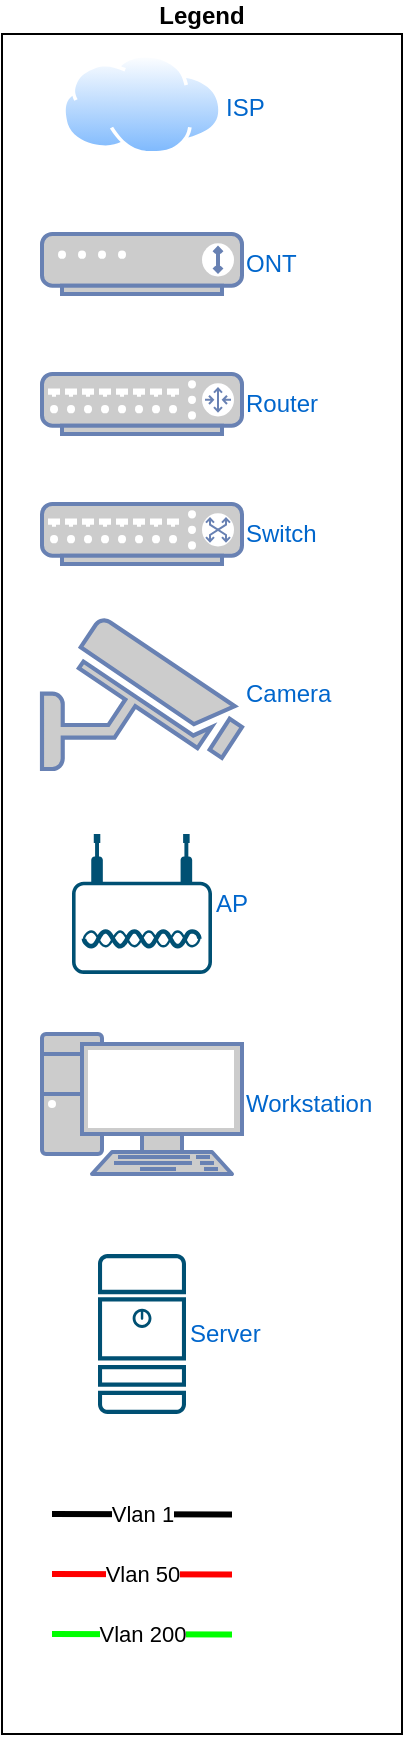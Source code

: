 <mxfile version="22.1.2" type="device">
  <diagram name="Page-1" id="eT0Ean7KH-sbOHMaBbw0">
    <mxGraphModel dx="1434" dy="776" grid="1" gridSize="10" guides="1" tooltips="1" connect="1" arrows="1" fold="1" page="1" pageScale="1" pageWidth="850" pageHeight="1100" math="0" shadow="0">
      <root>
        <mxCell id="0" />
        <mxCell id="1" parent="0" />
        <mxCell id="Kp_vYzGjNW8o70z0-AuJ-38" value="Legend" style="rounded=0;whiteSpace=wrap;html=1;labelPosition=center;verticalLabelPosition=top;align=center;verticalAlign=bottom;fontStyle=1" parent="1" vertex="1">
          <mxGeometry x="20" y="30" width="200" height="850" as="geometry" />
        </mxCell>
        <mxCell id="Kp_vYzGjNW8o70z0-AuJ-1" value="ISP" style="image;aspect=fixed;perimeter=ellipsePerimeter;html=1;align=left;shadow=0;dashed=0;spacingTop=3;image=img/lib/active_directory/internet_cloud.svg;labelPosition=right;verticalLabelPosition=middle;verticalAlign=middle;fontColor=#0066CC;" parent="1" vertex="1">
          <mxGeometry x="50" y="40" width="80" height="50.4" as="geometry" />
        </mxCell>
        <mxCell id="Kp_vYzGjNW8o70z0-AuJ-2" value="ONT" style="fontColor=#0066CC;verticalAlign=middle;verticalLabelPosition=middle;labelPosition=right;align=left;html=1;outlineConnect=0;fillColor=#CCCCCC;strokeColor=#6881B3;gradientColor=none;gradientDirection=north;strokeWidth=2;shape=mxgraph.networks.modem;" parent="1" vertex="1">
          <mxGeometry x="40" y="130" width="100" height="30" as="geometry" />
        </mxCell>
        <mxCell id="Kp_vYzGjNW8o70z0-AuJ-3" value="Router" style="fontColor=#0066CC;verticalAlign=middle;verticalLabelPosition=middle;labelPosition=right;align=left;html=1;outlineConnect=0;fillColor=#CCCCCC;strokeColor=#6881B3;gradientColor=none;gradientDirection=north;strokeWidth=2;shape=mxgraph.networks.router;" parent="1" vertex="1">
          <mxGeometry x="40" y="200" width="100" height="30" as="geometry" />
        </mxCell>
        <mxCell id="Kp_vYzGjNW8o70z0-AuJ-4" value="Switch" style="fontColor=#0066CC;verticalAlign=middle;verticalLabelPosition=middle;labelPosition=right;align=left;html=1;outlineConnect=0;fillColor=#CCCCCC;strokeColor=#6881B3;gradientColor=none;gradientDirection=north;strokeWidth=2;shape=mxgraph.networks.switch;" parent="1" vertex="1">
          <mxGeometry x="40" y="265" width="100" height="30" as="geometry" />
        </mxCell>
        <mxCell id="Kp_vYzGjNW8o70z0-AuJ-8" value="Workstation" style="fontColor=#0066CC;verticalAlign=middle;verticalLabelPosition=middle;labelPosition=right;align=left;html=1;outlineConnect=0;fillColor=#CCCCCC;strokeColor=#6881B3;gradientColor=none;gradientDirection=north;strokeWidth=2;shape=mxgraph.networks.pc;" parent="1" vertex="1">
          <mxGeometry x="40" y="530" width="100" height="70" as="geometry" />
        </mxCell>
        <mxCell id="Kp_vYzGjNW8o70z0-AuJ-16" value="Server" style="sketch=0;points=[[0.015,0.015,0],[0.985,0.015,0],[0.985,0.985,0],[0.015,0.985,0],[0.25,0,0],[0.5,0,0],[0.75,0,0],[1,0.25,0],[1,0.5,0],[1,0.75,0],[0.75,1,0],[0.5,1,0],[0.25,1,0],[0,0.75,0],[0,0.5,0],[0,0.25,0]];verticalLabelPosition=middle;html=1;verticalAlign=middle;aspect=fixed;align=left;pointerEvents=1;shape=mxgraph.cisco19.server;fillColor=#005073;strokeColor=none;labelPosition=right;fontColor=#0066CC;" parent="1" vertex="1">
          <mxGeometry x="68" y="640" width="44" height="80" as="geometry" />
        </mxCell>
        <mxCell id="Kp_vYzGjNW8o70z0-AuJ-18" value="AP" style="points=[[0.03,0.36,0],[0.18,0,0],[0.5,0.34,0],[0.82,0,0],[0.97,0.36,0],[1,0.67,0],[0.975,0.975,0],[0.5,1,0],[0.025,0.975,0],[0,0.67,0]];verticalLabelPosition=middle;sketch=0;html=1;verticalAlign=middle;aspect=fixed;align=left;pointerEvents=1;shape=mxgraph.cisco19.wireless_access_point;fillColor=#005073;strokeColor=none;labelPosition=right;fontColor=#0066CC;" parent="1" vertex="1">
          <mxGeometry x="55" y="430" width="70" height="70" as="geometry" />
        </mxCell>
        <mxCell id="Kp_vYzGjNW8o70z0-AuJ-40" value="Vlan 1" style="endArrow=none;html=1;rounded=0;strokeWidth=3;" parent="1" edge="1">
          <mxGeometry width="50" height="50" relative="1" as="geometry">
            <mxPoint x="45" y="770" as="sourcePoint" />
            <mxPoint x="135.0" y="770.286" as="targetPoint" />
          </mxGeometry>
        </mxCell>
        <mxCell id="Kp_vYzGjNW8o70z0-AuJ-41" value="Vlan 50" style="endArrow=none;html=1;rounded=0;strokeWidth=3;strokeColor=#FF0000;" parent="1" edge="1">
          <mxGeometry width="50" height="50" relative="1" as="geometry">
            <mxPoint x="45" y="800" as="sourcePoint" />
            <mxPoint x="135.0" y="800.286" as="targetPoint" />
          </mxGeometry>
        </mxCell>
        <mxCell id="Kp_vYzGjNW8o70z0-AuJ-42" value="Vlan 200" style="endArrow=none;html=1;rounded=0;strokeWidth=3;strokeColor=#00FF00;" parent="1" edge="1">
          <mxGeometry width="50" height="50" relative="1" as="geometry">
            <mxPoint x="45" y="830" as="sourcePoint" />
            <mxPoint x="135.0" y="830.286" as="targetPoint" />
          </mxGeometry>
        </mxCell>
        <mxCell id="Kp_vYzGjNW8o70z0-AuJ-48" value="Camera" style="fontColor=#0066CC;verticalAlign=middle;verticalLabelPosition=middle;labelPosition=right;align=left;html=1;outlineConnect=0;fillColor=#CCCCCC;strokeColor=#6881B3;gradientColor=none;gradientDirection=north;strokeWidth=2;shape=mxgraph.networks.security_camera;" parent="1" vertex="1">
          <mxGeometry x="40" y="322.5" width="100" height="75" as="geometry" />
        </mxCell>
      </root>
    </mxGraphModel>
  </diagram>
</mxfile>
